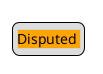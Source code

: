 @startuml
hide empty members

' qualified name: "LIonCore.stdlib"


' primitive type: "Boolean"

' primitive type: "Integer"

' primitive type: "JSON"

' primitive type: "String"



' relations:






legend
  <#LightGray,#LightGray>| <#Orange>Disputed |
end legend
@enduml
